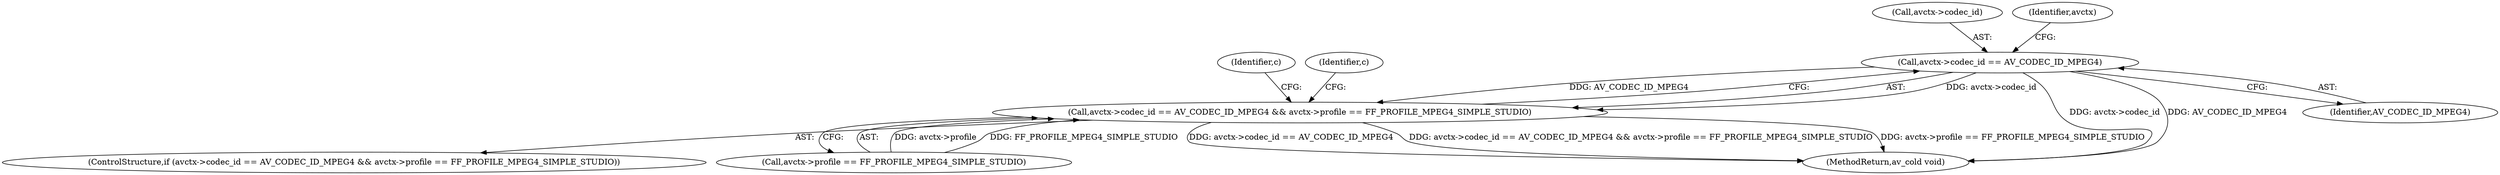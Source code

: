 digraph "0_FFmpeg_b3332a182f8ba33a34542e4a0370f38b914ccf7d@pointer" {
"1000215" [label="(Call,avctx->codec_id == AV_CODEC_ID_MPEG4)"];
"1000214" [label="(Call,avctx->codec_id == AV_CODEC_ID_MPEG4 && avctx->profile == FF_PROFILE_MPEG4_SIMPLE_STUDIO)"];
"1000227" [label="(Identifier,c)"];
"1000428" [label="(MethodReturn,av_cold void)"];
"1000213" [label="(ControlStructure,if (avctx->codec_id == AV_CODEC_ID_MPEG4 && avctx->profile == FF_PROFILE_MPEG4_SIMPLE_STUDIO))"];
"1000216" [label="(Call,avctx->codec_id)"];
"1000222" [label="(Identifier,avctx)"];
"1000219" [label="(Identifier,AV_CODEC_ID_MPEG4)"];
"1000220" [label="(Call,avctx->profile == FF_PROFILE_MPEG4_SIMPLE_STUDIO)"];
"1000215" [label="(Call,avctx->codec_id == AV_CODEC_ID_MPEG4)"];
"1000234" [label="(Identifier,c)"];
"1000214" [label="(Call,avctx->codec_id == AV_CODEC_ID_MPEG4 && avctx->profile == FF_PROFILE_MPEG4_SIMPLE_STUDIO)"];
"1000215" -> "1000214"  [label="AST: "];
"1000215" -> "1000219"  [label="CFG: "];
"1000216" -> "1000215"  [label="AST: "];
"1000219" -> "1000215"  [label="AST: "];
"1000222" -> "1000215"  [label="CFG: "];
"1000214" -> "1000215"  [label="CFG: "];
"1000215" -> "1000428"  [label="DDG: avctx->codec_id"];
"1000215" -> "1000428"  [label="DDG: AV_CODEC_ID_MPEG4"];
"1000215" -> "1000214"  [label="DDG: avctx->codec_id"];
"1000215" -> "1000214"  [label="DDG: AV_CODEC_ID_MPEG4"];
"1000214" -> "1000213"  [label="AST: "];
"1000214" -> "1000220"  [label="CFG: "];
"1000220" -> "1000214"  [label="AST: "];
"1000227" -> "1000214"  [label="CFG: "];
"1000234" -> "1000214"  [label="CFG: "];
"1000214" -> "1000428"  [label="DDG: avctx->codec_id == AV_CODEC_ID_MPEG4 && avctx->profile == FF_PROFILE_MPEG4_SIMPLE_STUDIO"];
"1000214" -> "1000428"  [label="DDG: avctx->profile == FF_PROFILE_MPEG4_SIMPLE_STUDIO"];
"1000214" -> "1000428"  [label="DDG: avctx->codec_id == AV_CODEC_ID_MPEG4"];
"1000220" -> "1000214"  [label="DDG: avctx->profile"];
"1000220" -> "1000214"  [label="DDG: FF_PROFILE_MPEG4_SIMPLE_STUDIO"];
}
